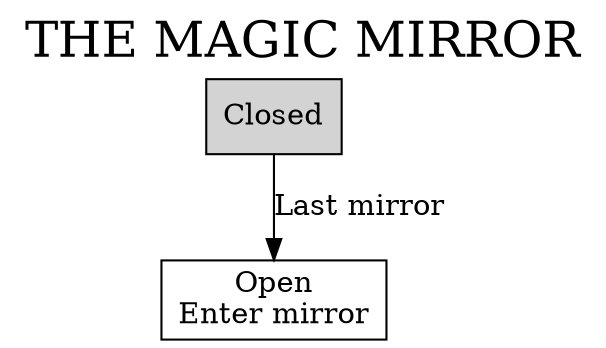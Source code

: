 digraph {
  label="THE MAGIC MIRROR";
  labelloc=t;
  fontsize=24;
  node [shape=box];
  closed [label="Closed",bgcolor="black",style="filled"];
  open [label="Open\nEnter mirror"];
  closed -> open [label="Last mirror"];
}